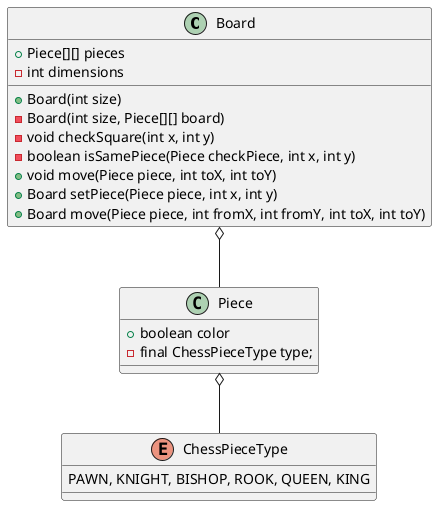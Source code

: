@startuml
class Board {
    +Board(int size)
    -Board(int size, Piece[][] board)
    +Piece[][] pieces
    -int dimensions
    -void checkSquare(int x, int y)
    -boolean isSamePiece(Piece checkPiece, int x, int y)
    +void move(Piece piece, int toX, int toY)
    +Board setPiece(Piece piece, int x, int y)
    +Board move(Piece piece, int fromX, int fromY, int toX, int toY)
}

class Piece {
    +boolean color
    -final ChessPieceType type;
}

enum ChessPieceType {
    PAWN, KNIGHT, BISHOP, ROOK, QUEEN, KING
}

Piece o-- ChessPieceType
Board o-- Piece

'class Pawn extends Piece{
'    +boolean firstMove
'    +color color
'    +int x
'    +int y
'    +boolean move(int x, int y)
'    +boolean lostPiece(int x, int y)
'}
'class Knight extends Piece{
'    +color color
'    +int x
'    +int y
'    +boolean move(int x, int y)
'    +boolean eatPiece(int x, int y)
'}
'class Rook extends Piece{
'    +boolean castling
'    +color color
'    +int x
'    +int y
'    +boolean move(int x, int y)
'    +boolean eatPiece(int x, int y)
'}
'class Bishop extends Piece{
'    +color color
'    +int x
'    +int y
'    +boolean move(int x, int y)
'    +boolean eatPiece(int x, int y)
'}
'class Queen extends Piece{
'    +color color
'    +int x
'    +int y
'    +boolean move(int x, int y)
'    +boolean eatPiece(int x, int y)
'}
'class King extends Piece{
'    +color color
'    +int x
'    +int y
'    +boolean move(int x, int y)
'    +boolean eatPiece(int x, int y)
'}

@enduml